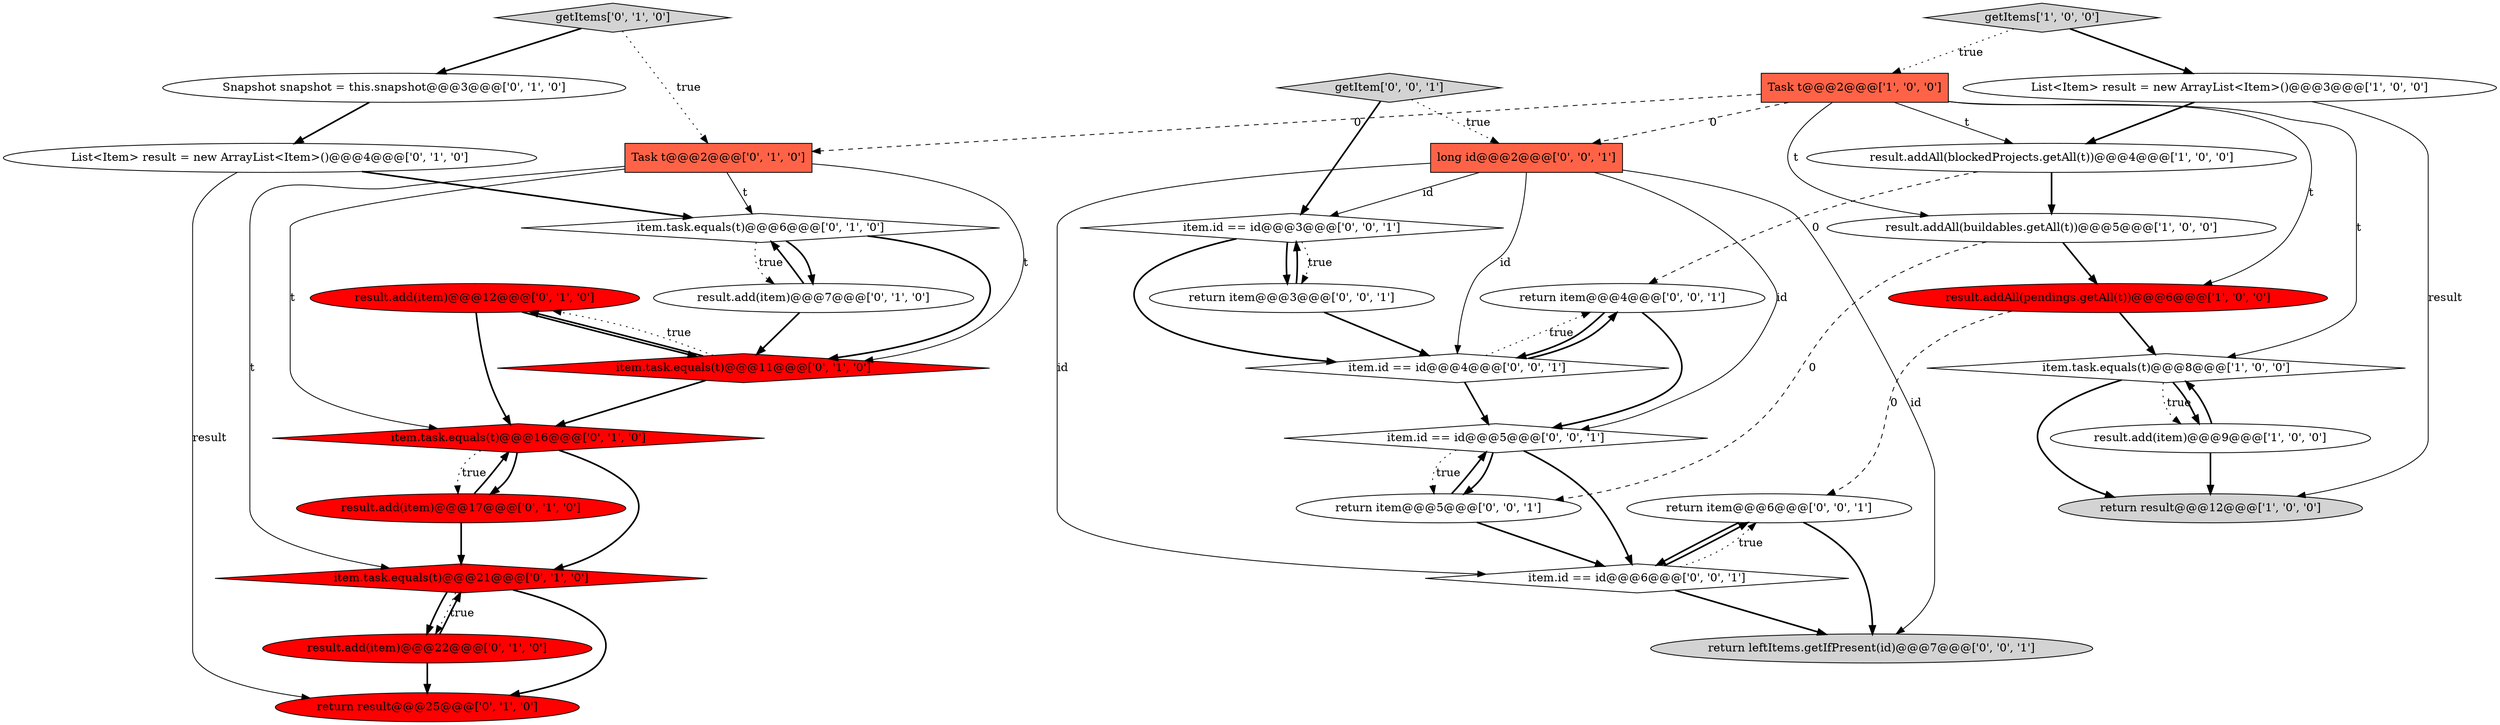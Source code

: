 digraph {
21 [style = filled, label = "return result@@@25@@@['0', '1', '0']", fillcolor = red, shape = ellipse image = "AAA1AAABBB2BBB"];
5 [style = filled, label = "return result@@@12@@@['1', '0', '0']", fillcolor = lightgray, shape = ellipse image = "AAA0AAABBB1BBB"];
28 [style = filled, label = "return item@@@4@@@['0', '0', '1']", fillcolor = white, shape = ellipse image = "AAA0AAABBB3BBB"];
19 [style = filled, label = "result.add(item)@@@12@@@['0', '1', '0']", fillcolor = red, shape = ellipse image = "AAA1AAABBB2BBB"];
10 [style = filled, label = "item.task.equals(t)@@@21@@@['0', '1', '0']", fillcolor = red, shape = diamond image = "AAA1AAABBB2BBB"];
29 [style = filled, label = "return item@@@3@@@['0', '0', '1']", fillcolor = white, shape = ellipse image = "AAA0AAABBB3BBB"];
22 [style = filled, label = "item.id == id@@@4@@@['0', '0', '1']", fillcolor = white, shape = diamond image = "AAA0AAABBB3BBB"];
31 [style = filled, label = "return item@@@6@@@['0', '0', '1']", fillcolor = white, shape = ellipse image = "AAA0AAABBB3BBB"];
24 [style = filled, label = "return item@@@5@@@['0', '0', '1']", fillcolor = white, shape = ellipse image = "AAA0AAABBB3BBB"];
32 [style = filled, label = "return leftItems.getIfPresent(id)@@@7@@@['0', '0', '1']", fillcolor = lightgray, shape = ellipse image = "AAA0AAABBB3BBB"];
0 [style = filled, label = "result.addAll(pendings.getAll(t))@@@6@@@['1', '0', '0']", fillcolor = red, shape = ellipse image = "AAA1AAABBB1BBB"];
15 [style = filled, label = "item.task.equals(t)@@@16@@@['0', '1', '0']", fillcolor = red, shape = diamond image = "AAA1AAABBB2BBB"];
8 [style = filled, label = "getItems['1', '0', '0']", fillcolor = lightgray, shape = diamond image = "AAA0AAABBB1BBB"];
4 [style = filled, label = "result.add(item)@@@9@@@['1', '0', '0']", fillcolor = white, shape = ellipse image = "AAA0AAABBB1BBB"];
6 [style = filled, label = "Task t@@@2@@@['1', '0', '0']", fillcolor = tomato, shape = box image = "AAA1AAABBB1BBB"];
7 [style = filled, label = "result.addAll(blockedProjects.getAll(t))@@@4@@@['1', '0', '0']", fillcolor = white, shape = ellipse image = "AAA0AAABBB1BBB"];
9 [style = filled, label = "Task t@@@2@@@['0', '1', '0']", fillcolor = tomato, shape = box image = "AAA1AAABBB2BBB"];
3 [style = filled, label = "item.task.equals(t)@@@8@@@['1', '0', '0']", fillcolor = white, shape = diamond image = "AAA0AAABBB1BBB"];
20 [style = filled, label = "item.task.equals(t)@@@11@@@['0', '1', '0']", fillcolor = red, shape = diamond image = "AAA1AAABBB2BBB"];
27 [style = filled, label = "item.id == id@@@3@@@['0', '0', '1']", fillcolor = white, shape = diamond image = "AAA0AAABBB3BBB"];
13 [style = filled, label = "result.add(item)@@@17@@@['0', '1', '0']", fillcolor = red, shape = ellipse image = "AAA1AAABBB2BBB"];
25 [style = filled, label = "item.id == id@@@6@@@['0', '0', '1']", fillcolor = white, shape = diamond image = "AAA0AAABBB3BBB"];
11 [style = filled, label = "Snapshot snapshot = this.snapshot@@@3@@@['0', '1', '0']", fillcolor = white, shape = ellipse image = "AAA0AAABBB2BBB"];
1 [style = filled, label = "List<Item> result = new ArrayList<Item>()@@@3@@@['1', '0', '0']", fillcolor = white, shape = ellipse image = "AAA0AAABBB1BBB"];
14 [style = filled, label = "List<Item> result = new ArrayList<Item>()@@@4@@@['0', '1', '0']", fillcolor = white, shape = ellipse image = "AAA0AAABBB2BBB"];
16 [style = filled, label = "item.task.equals(t)@@@6@@@['0', '1', '0']", fillcolor = white, shape = diamond image = "AAA0AAABBB2BBB"];
12 [style = filled, label = "result.add(item)@@@22@@@['0', '1', '0']", fillcolor = red, shape = ellipse image = "AAA1AAABBB2BBB"];
26 [style = filled, label = "long id@@@2@@@['0', '0', '1']", fillcolor = tomato, shape = box image = "AAA0AAABBB3BBB"];
18 [style = filled, label = "result.add(item)@@@7@@@['0', '1', '0']", fillcolor = white, shape = ellipse image = "AAA0AAABBB2BBB"];
2 [style = filled, label = "result.addAll(buildables.getAll(t))@@@5@@@['1', '0', '0']", fillcolor = white, shape = ellipse image = "AAA0AAABBB1BBB"];
30 [style = filled, label = "getItem['0', '0', '1']", fillcolor = lightgray, shape = diamond image = "AAA0AAABBB3BBB"];
17 [style = filled, label = "getItems['0', '1', '0']", fillcolor = lightgray, shape = diamond image = "AAA0AAABBB2BBB"];
23 [style = filled, label = "item.id == id@@@5@@@['0', '0', '1']", fillcolor = white, shape = diamond image = "AAA0AAABBB3BBB"];
0->3 [style = bold, label=""];
14->16 [style = bold, label=""];
13->10 [style = bold, label=""];
4->3 [style = bold, label=""];
23->25 [style = bold, label=""];
15->10 [style = bold, label=""];
15->13 [style = bold, label=""];
16->18 [style = bold, label=""];
31->25 [style = bold, label=""];
10->12 [style = dotted, label="true"];
14->21 [style = solid, label="result"];
26->23 [style = solid, label="id"];
9->20 [style = solid, label="t"];
9->10 [style = solid, label="t"];
11->14 [style = bold, label=""];
16->18 [style = dotted, label="true"];
12->21 [style = bold, label=""];
25->31 [style = dotted, label="true"];
1->5 [style = solid, label="result"];
31->32 [style = bold, label=""];
19->20 [style = bold, label=""];
30->27 [style = bold, label=""];
6->9 [style = dashed, label="0"];
26->22 [style = solid, label="id"];
25->32 [style = bold, label=""];
22->28 [style = dotted, label="true"];
3->4 [style = dotted, label="true"];
6->7 [style = solid, label="t"];
26->32 [style = solid, label="id"];
22->28 [style = bold, label=""];
10->21 [style = bold, label=""];
30->26 [style = dotted, label="true"];
26->25 [style = solid, label="id"];
27->22 [style = bold, label=""];
6->3 [style = solid, label="t"];
1->7 [style = bold, label=""];
3->4 [style = bold, label=""];
22->23 [style = bold, label=""];
24->23 [style = bold, label=""];
15->13 [style = dotted, label="true"];
25->31 [style = bold, label=""];
8->1 [style = bold, label=""];
29->27 [style = bold, label=""];
18->20 [style = bold, label=""];
3->5 [style = bold, label=""];
2->0 [style = bold, label=""];
12->10 [style = bold, label=""];
23->24 [style = bold, label=""];
8->6 [style = dotted, label="true"];
6->0 [style = solid, label="t"];
27->29 [style = dotted, label="true"];
7->28 [style = dashed, label="0"];
10->12 [style = bold, label=""];
7->2 [style = bold, label=""];
28->23 [style = bold, label=""];
24->25 [style = bold, label=""];
6->26 [style = dashed, label="0"];
17->9 [style = dotted, label="true"];
0->31 [style = dashed, label="0"];
9->16 [style = solid, label="t"];
6->2 [style = solid, label="t"];
20->19 [style = dotted, label="true"];
26->27 [style = solid, label="id"];
13->15 [style = bold, label=""];
29->22 [style = bold, label=""];
27->29 [style = bold, label=""];
19->15 [style = bold, label=""];
2->24 [style = dashed, label="0"];
20->19 [style = bold, label=""];
9->15 [style = solid, label="t"];
16->20 [style = bold, label=""];
20->15 [style = bold, label=""];
4->5 [style = bold, label=""];
23->24 [style = dotted, label="true"];
28->22 [style = bold, label=""];
17->11 [style = bold, label=""];
18->16 [style = bold, label=""];
}
